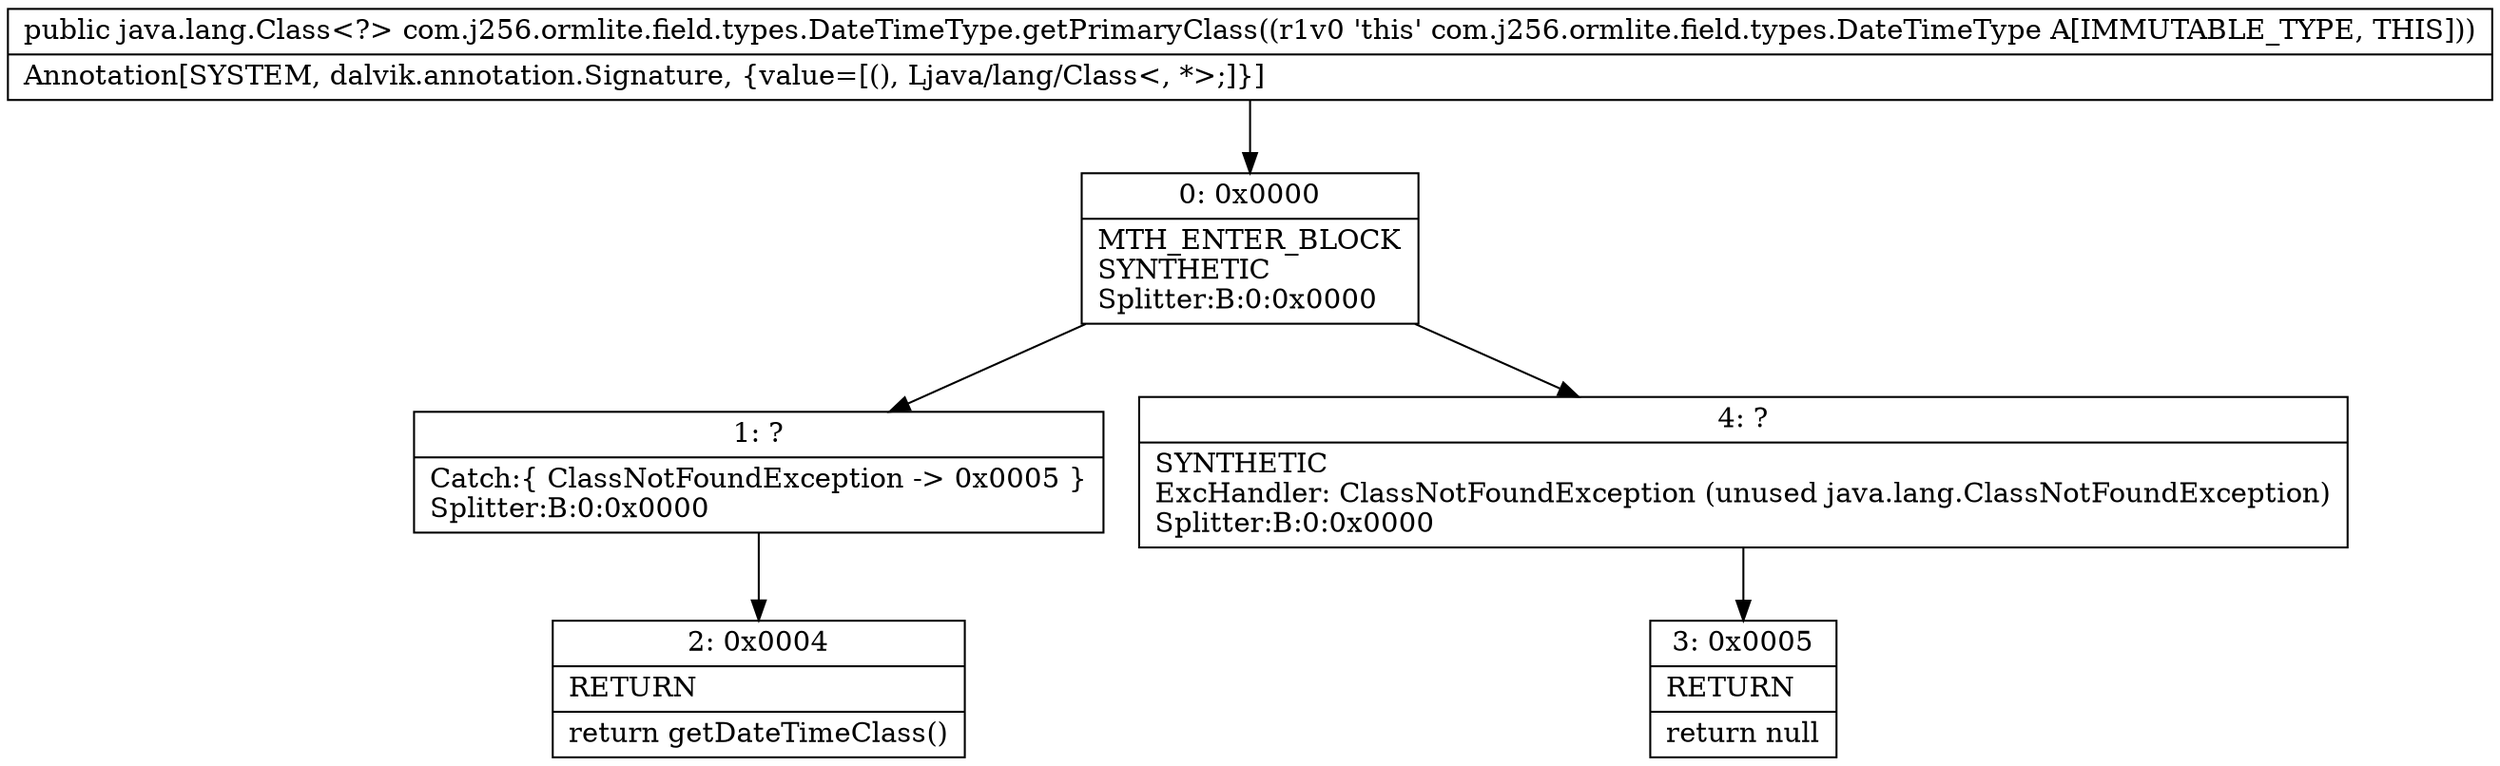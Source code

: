 digraph "CFG forcom.j256.ormlite.field.types.DateTimeType.getPrimaryClass()Ljava\/lang\/Class;" {
Node_0 [shape=record,label="{0\:\ 0x0000|MTH_ENTER_BLOCK\lSYNTHETIC\lSplitter:B:0:0x0000\l}"];
Node_1 [shape=record,label="{1\:\ ?|Catch:\{ ClassNotFoundException \-\> 0x0005 \}\lSplitter:B:0:0x0000\l}"];
Node_2 [shape=record,label="{2\:\ 0x0004|RETURN\l|return getDateTimeClass()\l}"];
Node_3 [shape=record,label="{3\:\ 0x0005|RETURN\l|return null\l}"];
Node_4 [shape=record,label="{4\:\ ?|SYNTHETIC\lExcHandler: ClassNotFoundException (unused java.lang.ClassNotFoundException)\lSplitter:B:0:0x0000\l}"];
MethodNode[shape=record,label="{public java.lang.Class\<?\> com.j256.ormlite.field.types.DateTimeType.getPrimaryClass((r1v0 'this' com.j256.ormlite.field.types.DateTimeType A[IMMUTABLE_TYPE, THIS]))  | Annotation[SYSTEM, dalvik.annotation.Signature, \{value=[(), Ljava\/lang\/Class\<, *\>;]\}]\l}"];
MethodNode -> Node_0;
Node_0 -> Node_1;
Node_0 -> Node_4;
Node_1 -> Node_2;
Node_4 -> Node_3;
}

